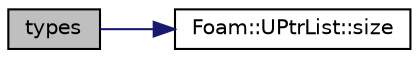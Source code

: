 digraph "types"
{
  bgcolor="transparent";
  edge [fontname="Helvetica",fontsize="10",labelfontname="Helvetica",labelfontsize="10"];
  node [fontname="Helvetica",fontsize="10",shape=record];
  rankdir="LR";
  Node2600 [label="types",height=0.2,width=0.4,color="black", fillcolor="grey75", style="filled", fontcolor="black"];
  Node2600 -> Node2601 [color="midnightblue",fontsize="10",style="solid",fontname="Helvetica"];
  Node2601 [label="Foam::UPtrList::size",height=0.2,width=0.4,color="black",URL="$a27101.html#a47b3bf30da1eb3ab8076b5fbe00e0494",tooltip="Return the number of elements in the UPtrList. "];
}
